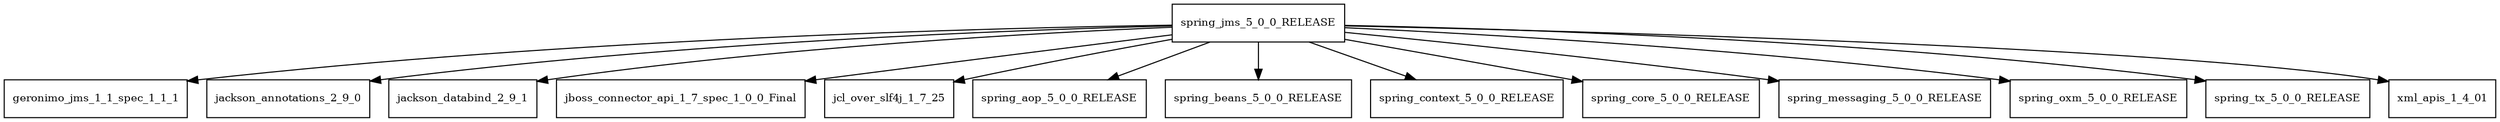digraph spring_jms_5_0_0_RELEASE_dependencies {
  node [shape = box, fontsize=10.0];
  spring_jms_5_0_0_RELEASE -> geronimo_jms_1_1_spec_1_1_1;
  spring_jms_5_0_0_RELEASE -> jackson_annotations_2_9_0;
  spring_jms_5_0_0_RELEASE -> jackson_databind_2_9_1;
  spring_jms_5_0_0_RELEASE -> jboss_connector_api_1_7_spec_1_0_0_Final;
  spring_jms_5_0_0_RELEASE -> jcl_over_slf4j_1_7_25;
  spring_jms_5_0_0_RELEASE -> spring_aop_5_0_0_RELEASE;
  spring_jms_5_0_0_RELEASE -> spring_beans_5_0_0_RELEASE;
  spring_jms_5_0_0_RELEASE -> spring_context_5_0_0_RELEASE;
  spring_jms_5_0_0_RELEASE -> spring_core_5_0_0_RELEASE;
  spring_jms_5_0_0_RELEASE -> spring_messaging_5_0_0_RELEASE;
  spring_jms_5_0_0_RELEASE -> spring_oxm_5_0_0_RELEASE;
  spring_jms_5_0_0_RELEASE -> spring_tx_5_0_0_RELEASE;
  spring_jms_5_0_0_RELEASE -> xml_apis_1_4_01;
}
